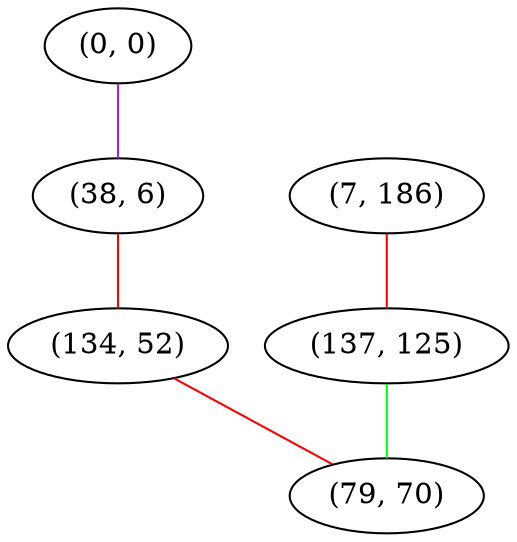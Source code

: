 graph "" {
"(0, 0)";
"(7, 186)";
"(38, 6)";
"(134, 52)";
"(137, 125)";
"(79, 70)";
"(0, 0)" -- "(38, 6)"  [color=purple, key=0, weight=4];
"(7, 186)" -- "(137, 125)"  [color=red, key=0, weight=1];
"(38, 6)" -- "(134, 52)"  [color=red, key=0, weight=1];
"(134, 52)" -- "(79, 70)"  [color=red, key=0, weight=1];
"(137, 125)" -- "(79, 70)"  [color=green, key=0, weight=2];
}
